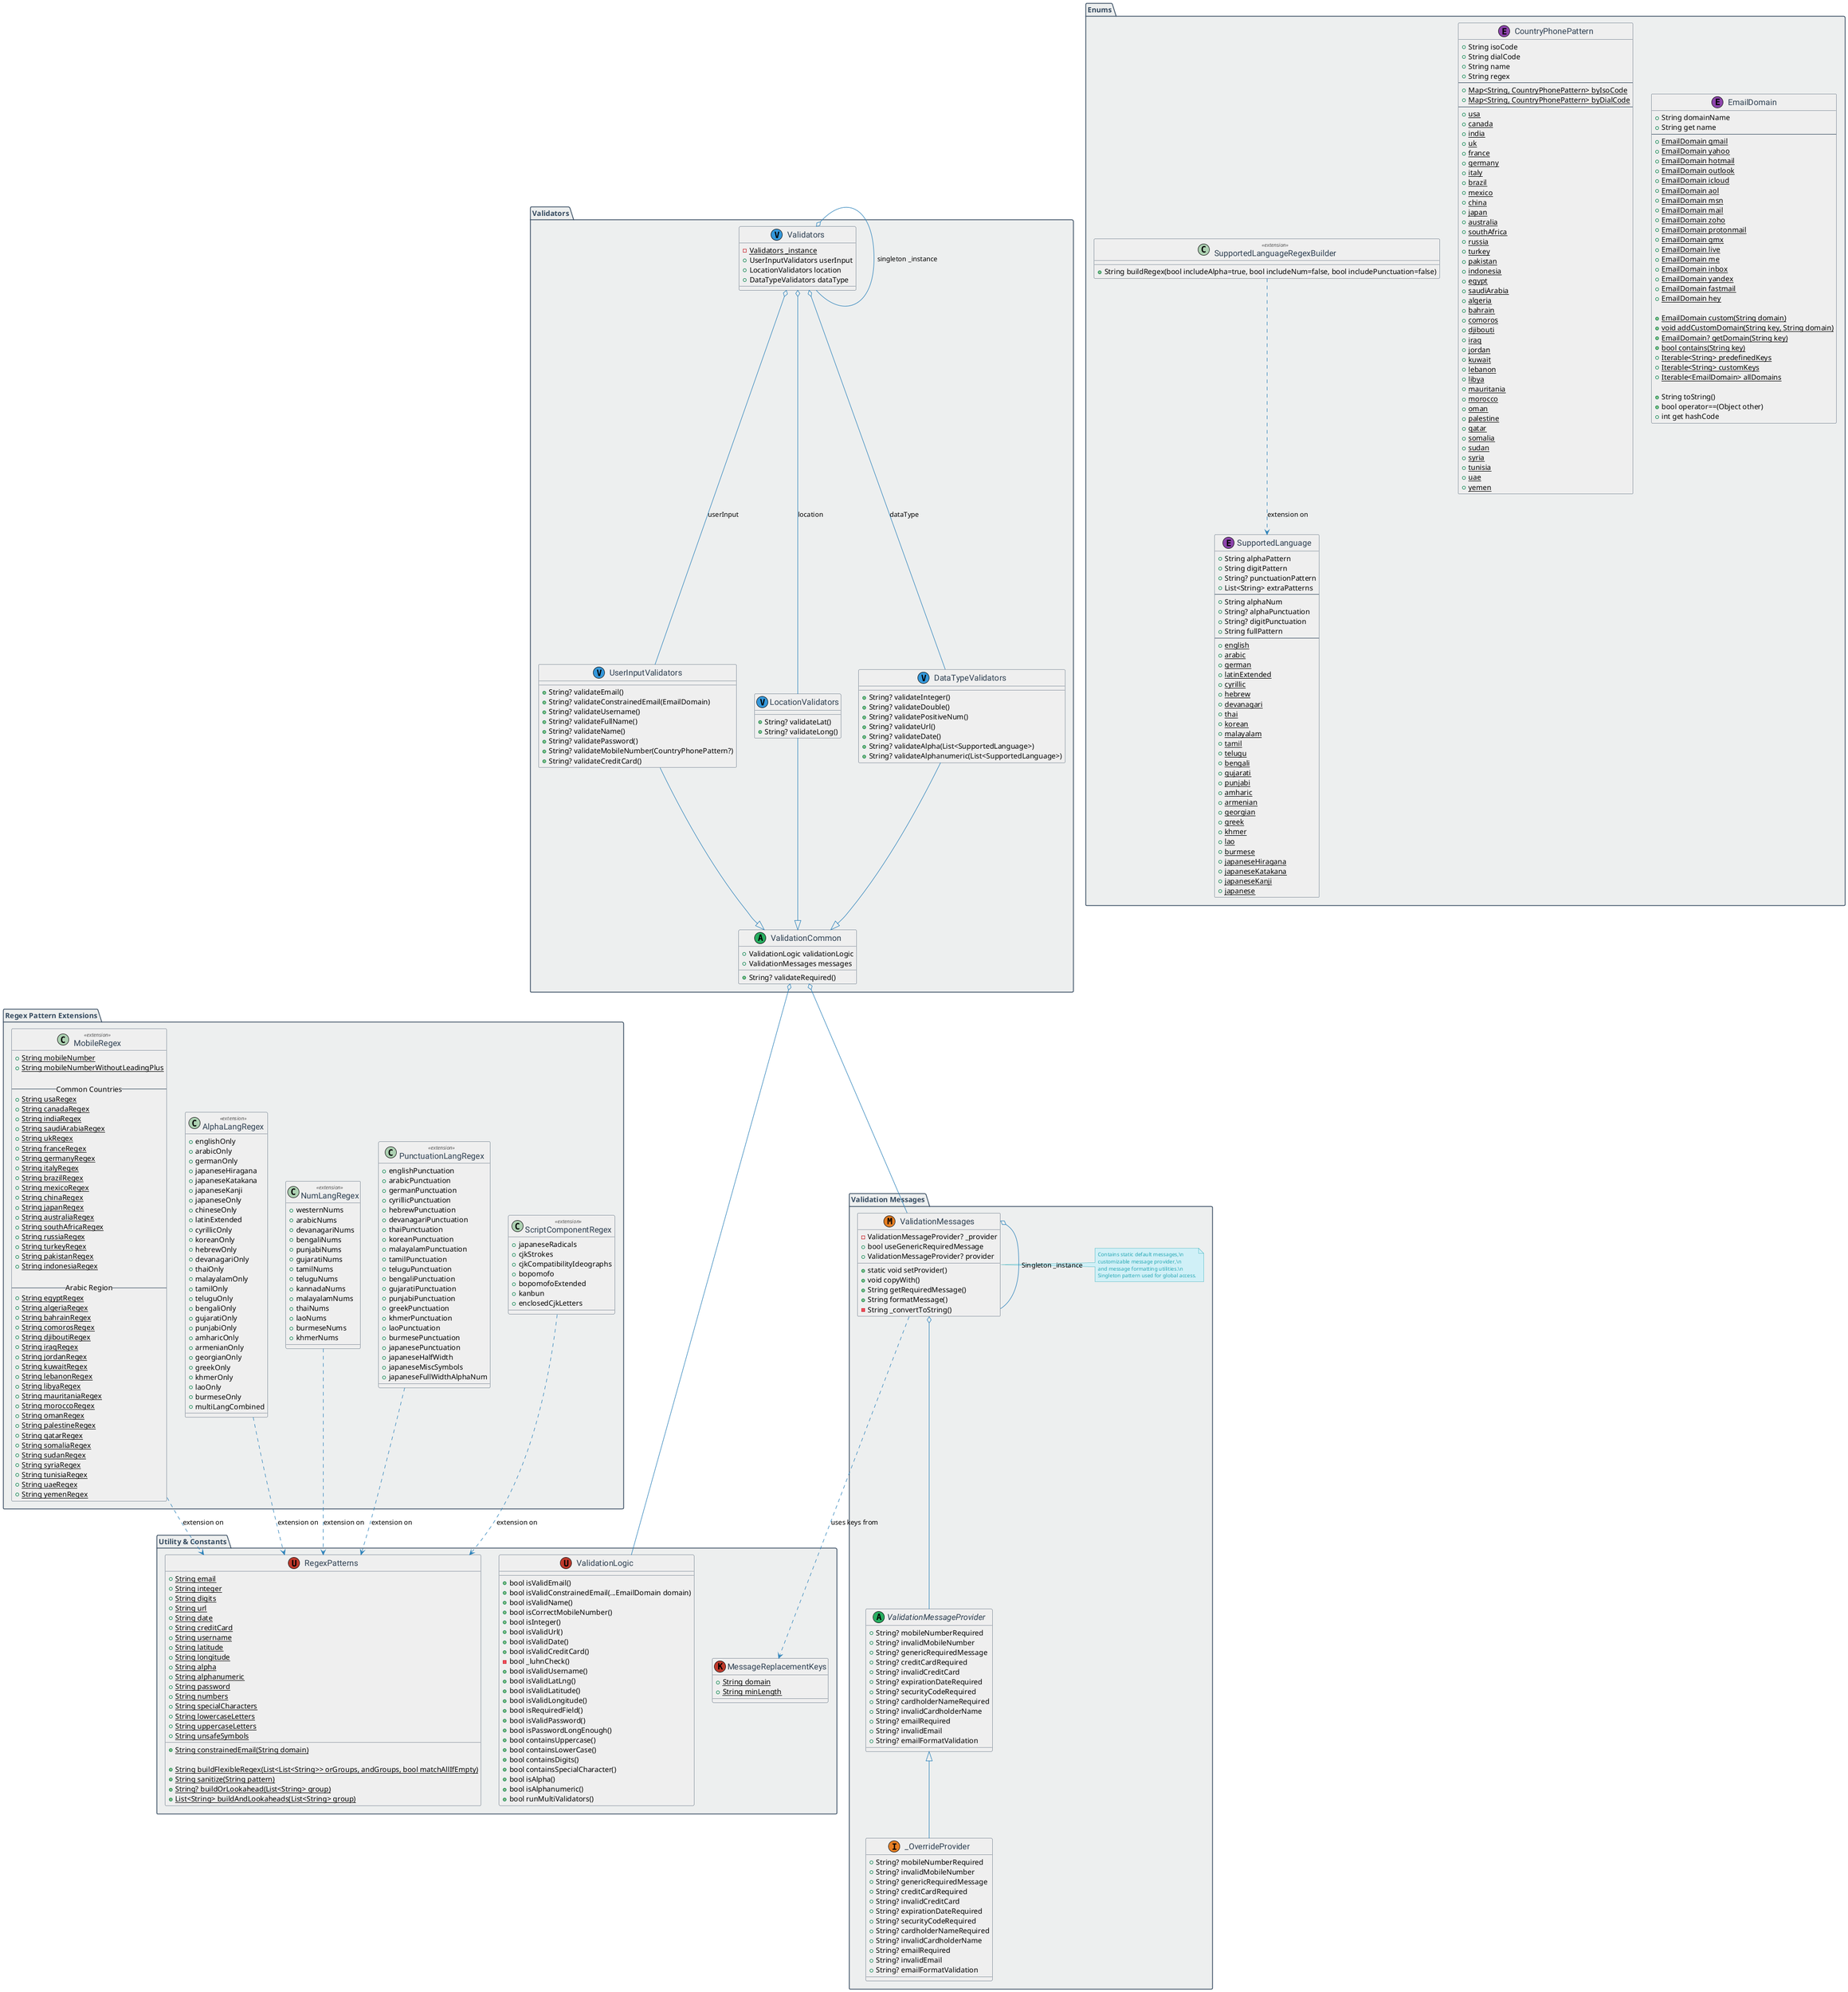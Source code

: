@startuml
' General skin params for styling
skinparam {
shadowing false
backgroundColor #ffffff
  class {
BackgroundColor #efefef
    BorderColor #34495e
    ArrowColor #2980b9
    FontColor #2c3e50
    FontName "Roboto"
FontSize 16
RoundCorner 12
}
package {
BackgroundColor #edeFeF
    BorderColor #34495e
    FontColor #34495e
  }
note {
BackgroundColor #d0f0f7
    BorderColor #22a6b3
    FontColor #22a6b3
    FontName "monospace"
FontSize 10
RoundCorner 12
}
}

' Define Colors for class stereotypes
!define VALIDATOR_COLOR #3498db
!define MESSAGE_COLOR #e67e22
!define ENUM_COLOR #8e44ad
!define ABSTRACT_COLOR #27ae60
!define UTILITY_COLOR #c0392b

' Legend of stereotypes for clarity
skinparam class {
stereotypeFontColor #555555
  stereotypeFontSize 10
}

' ========== Utility / Constants ==========
package "Utility & Constants" {
class "MessageReplacementKeys" as MsgKeys << (K, UTILITY_COLOR) >> {
{static} +String domain
{static} +String minLength
}
class "RegexPatterns" << (U, UTILITY_COLOR) >> {
{static} +String email
{static} +String integer
{static} +String digits
{static} +String url
{static} +String date
{static} +String creditCard
{static} +String username
{static} +String latitude
{static} +String longitude
{static} +String alpha
{static} +String alphanumeric
{static} +String password
{static} +String numbers
{static} +String specialCharacters
{static} +String lowercaseLetters
{static} +String uppercaseLetters
{static} +String unsafeSymbols
{static} +String constrainedEmail(String domain)

{static} +String buildFlexibleRegex(List<List<String>> orGroups, andGroups, bool matchAllIfEmpty)
{static} +String sanitize(String pattern)
{static} +String? buildOrLookahead(List<String> group)
{static} +List<String> buildAndLookaheads(List<String> group)
}


class "ValidationLogic" << (U, UTILITY_COLOR) >> {
+bool isValidEmail()
+bool isValidConstrainedEmail(...EmailDomain domain)
+bool isValidName()
+bool isCorrectMobileNumber()
+bool isInteger()
+bool isValidUrl()
+bool isValidDate()
+bool isValidCreditCard()
-bool _luhnCheck()
+bool isValidUsername()
+bool isValidLatLng()
+bool isValidLatitude()
+bool isValidLongitude()
+bool isRequiredField()
+bool isValidPassword()
+bool isPasswordLongEnough()
+bool containsUppercase()
+bool containsLowerCase()
+bool containsDigits()
+bool containsSpecialCharacter()
+bool isAlpha()
+bool isAlphanumeric()
+bool runMultiValidators()
}
}

' ========== RegexExtensions =========
package "Regex Pattern Extensions" {
class "AlphaLangRegex" <<extension>> {
+englishOnly
+arabicOnly
+germanOnly
+japaneseHiragana
+japaneseKatakana
+japaneseKanji
+japaneseOnly
+chineseOnly
+latinExtended
+cyrillicOnly
+koreanOnly
+hebrewOnly
+devanagariOnly
+thaiOnly
+malayalamOnly
+tamilOnly
+teluguOnly
+bengaliOnly
+gujaratiOnly
+punjabiOnly
+amharicOnly
+armenianOnly
+georgianOnly
+greekOnly
+khmerOnly
+laoOnly
+burmeseOnly
+multiLangCombined
}

class "NumLangRegex" <<extension>> {
+westernNums
+arabicNums
+devanagariNums
+bengaliNums
+punjabiNums
+gujaratiNums
+tamilNums
+teluguNums
+kannadaNums
+malayalamNums
+thaiNums
+laoNums
+burmeseNums
+khmerNums
}

class "PunctuationLangRegex" <<extension>> {
+englishPunctuation
+arabicPunctuation
+germanPunctuation
+cyrillicPunctuation
+hebrewPunctuation
+devanagariPunctuation
+thaiPunctuation
+koreanPunctuation
+malayalamPunctuation
+tamilPunctuation
+teluguPunctuation
+bengaliPunctuation
+gujaratiPunctuation
+punjabiPunctuation
+greekPunctuation
+khmerPunctuation
+laoPunctuation
+burmesePunctuation
+japanesePunctuation
+japaneseHalfWidth
+japaneseMiscSymbols
+japaneseFullWidthAlphaNum
}

class "ScriptComponentRegex" <<extension>> {
+japaneseRadicals
+cjkStrokes
+cjkCompatibilityIdeographs
+bopomofo
+bopomofoExtended
+kanbun
+enclosedCjkLetters
}

class "MobileRegex" <<extension>> {
{static} +String mobileNumber
{static} +String mobileNumberWithoutLeadingPlus

-- Common Countries --
{static} +String usaRegex
{static} +String canadaRegex
{static} +String indiaRegex
{static} +String saudiArabiaRegex
{static} +String ukRegex
{static} +String franceRegex
{static} +String germanyRegex
{static} +String italyRegex
{static} +String brazilRegex
{static} +String mexicoRegex
{static} +String chinaRegex
{static} +String japanRegex
{static} +String australiaRegex
{static} +String southAfricaRegex
{static} +String russiaRegex
{static} +String turkeyRegex
{static} +String pakistanRegex
{static} +String indonesiaRegex

-- Arabic Region --
{static} +String egyptRegex
{static} +String algeriaRegex
{static} +String bahrainRegex
{static} +String comorosRegex
{static} +String djiboutiRegex
{static} +String iraqRegex
{static} +String jordanRegex
{static} +String kuwaitRegex
{static} +String lebanonRegex
{static} +String libyaRegex
{static} +String mauritaniaRegex
{static} +String moroccoRegex
{static} +String omanRegex
{static} +String palestineRegex
{static} +String qatarRegex
{static} +String somaliaRegex
{static} +String sudanRegex
{static} +String syriaRegex
{static} +String tunisiaRegex
{static} +String uaeRegex
{static} +String yemenRegex
}

"AlphaLangRegex" ..> "RegexPatterns" : extension on
"NumLangRegex" ..> "RegexPatterns" : extension on
"PunctuationLangRegex" ..> "RegexPatterns" : extension on
"ScriptComponentRegex" ..> "RegexPatterns" : extension on
"MobileRegex" ..> "RegexPatterns" : extension on
}

' ========== Messages ==========
package "Validation Messages" {
class "ValidationMessages" as VMessages << (M, MESSAGE_COLOR) >> {
-ValidationMessageProvider? _provider
+bool useGenericRequiredMessage
+ValidationMessageProvider? provider
+static void setProvider()
+void copyWith()
+String getRequiredMessage()
+String formatMessage()
-String _convertToString()
}
' Indicate usage or reference to message keys
VMessages ..> MsgKeys : uses keys from

note right of VMessages
Contains static default messages,\n
customizable message provider,\n
and message formatting utilities.\n
Singleton pattern used for global access.
end note

abstract class "ValidationMessageProvider" as MessageProvider << (A, ABSTRACT_COLOR) >> {
+String? mobileNumberRequired
+String? invalidMobileNumber
+String? genericRequiredMessage
+String? creditCardRequired
+String? invalidCreditCard
+String? expirationDateRequired
+String? securityCodeRequired
+String? cardholderNameRequired
+String? invalidCardholderName
+String? emailRequired
+String? invalidEmail
+String? emailFormatValidation
}

class "_OverrideProvider" as OverrideProvider << (I, MESSAGE_COLOR) >> {
+String? mobileNumberRequired
+String? invalidMobileNumber
+String? genericRequiredMessage
+String? creditCardRequired
+String? invalidCreditCard
+String? expirationDateRequired
+String? securityCodeRequired
+String? cardholderNameRequired
+String? invalidCardholderName
+String? emailRequired
+String? invalidEmail
+String? emailFormatValidation
}

' Relationships
MessageProvider <|-- OverrideProvider
VMessages o-- MessageProvider
VMessages o-- VMessages : "Singleton _instance"
}

' ========== Enums ==========
package "Enums" {
class "EmailDomain" << (E, ENUM_COLOR) >> {
+String domainName
+String get name
--
{static} +EmailDomain gmail
{static} +EmailDomain yahoo
{static} +EmailDomain hotmail
{static} +EmailDomain outlook
{static} +EmailDomain icloud
{static} +EmailDomain aol
{static} +EmailDomain msn
{static} +EmailDomain mail
{static} +EmailDomain zoho
{static} +EmailDomain protonmail
{static} +EmailDomain gmx
{static} +EmailDomain live
{static} +EmailDomain me
{static} +EmailDomain inbox
{static} +EmailDomain yandex
{static} +EmailDomain fastmail
{static} +EmailDomain hey

{static} +EmailDomain custom(String domain)
{static} +void addCustomDomain(String key, String domain)
{static} +EmailDomain? getDomain(String key)
{static} +bool contains(String key)
{static} +Iterable<String> predefinedKeys
{static} +Iterable<String> customKeys
{static} +Iterable<EmailDomain> allDomains

+String toString()
+bool operator==(Object other)
+int get hashCode
}

class "CountryPhonePattern" << (E, ENUM_COLOR) >> {
+String isoCode
+String dialCode
+String name
+String regex
--
{static} +Map<String, CountryPhonePattern> byIsoCode
{static} +Map<String, CountryPhonePattern> byDialCode
--
{static} +usa
{static} +canada
{static} +india
{static} +uk
{static} +france
{static} +germany
{static} +italy
{static} +brazil
{static} +mexico
{static} +china
{static} +japan
{static} +australia
{static} +southAfrica
{static} +russia
{static} +turkey
{static} +pakistan
{static} +indonesia
{static} +egypt
{static} +saudiArabia
{static} +algeria
{static} +bahrain
{static} +comoros
{static} +djibouti
{static} +iraq
{static} +jordan
{static} +kuwait
{static} +lebanon
{static} +libya
{static} +mauritania
{static} +morocco
{static} +oman
{static} +palestine
{static} +qatar
{static} +somalia
{static} +sudan
{static} +syria
{static} +tunisia
{static} +uae
{static} +yemen
}

class "SupportedLanguage" << (E, ENUM_COLOR) >> {
+String alphaPattern
+String digitPattern
+String? punctuationPattern
+List<String> extraPatterns
--
+String alphaNum
+String? alphaPunctuation
+String? digitPunctuation
+String fullPattern
--
{static} +english
{static} +arabic
{static} +german
{static} +latinExtended
{static} +cyrillic
{static} +hebrew
{static} +devanagari
{static} +thai
{static} +korean
{static} +malayalam
{static} +tamil
{static} +telugu
{static} +bengali
{static} +gujarati
{static} +punjabi
{static} +amharic
{static} +armenian
{static} +georgian
{static} +greek
{static} +khmer
{static} +lao
{static} +burmese
{static} +japaneseHiragana
{static} +japaneseKatakana
{static} +japaneseKanji
{static} +japanese
}
class "SupportedLanguageRegexBuilder" <<extension>> {
+String buildRegex(bool includeAlpha=true, bool includeNum=false, bool includePunctuation=false)
}

"SupportedLanguageRegexBuilder" ..> "SupportedLanguage" : extension on
}



' ========== Validators ==========
package "Validators" {
class "Validators" as Validators << (V, VALIDATOR_COLOR) >> {
{static} -Validators _instance
+UserInputValidators userInput
+LocationValidators location
+DataTypeValidators dataType
}

class "ValidationCommon" as ValidationCommon << (A, ABSTRACT_COLOR) >> {
+ValidationLogic validationLogic
+ValidationMessages messages
+String? validateRequired()
}

class "UserInputValidators" as UserInputValidators << (V, VALIDATOR_COLOR) >> {
+String? validateEmail()
+String? validateConstrainedEmail(EmailDomain)
+String? validateUsername()
+String? validateFullName()
+String? validateName()
+String? validatePassword()
+String? validateMobileNumber(CountryPhonePattern?)
+String? validateCreditCard()
}

class "LocationValidators" << (V, VALIDATOR_COLOR) >> {
+String? validateLat()
+String? validateLong()
}

class "DataTypeValidators" as DataTypeValidators << (V, VALIDATOR_COLOR) >> {
+String? validateInteger()
+String? validateDouble()
+String? validatePositiveNum()
+String? validateUrl()
+String? validateDate()
+String? validateAlpha(List<SupportedLanguage>)
+String? validateAlphanumeric(List<SupportedLanguage>)
}

' Relationships
Validators o-- Validators : singleton _instance
Validators o-- UserInputValidators : userInput
Validators o-- LocationValidators : location
Validators o-- DataTypeValidators : dataType

ValidationCommon o-- ValidationLogic
ValidationCommon o-- VMessages

UserInputValidators --|> ValidationCommon
LocationValidators --|> ValidationCommon
DataTypeValidators --|> ValidationCommon
}

@enduml